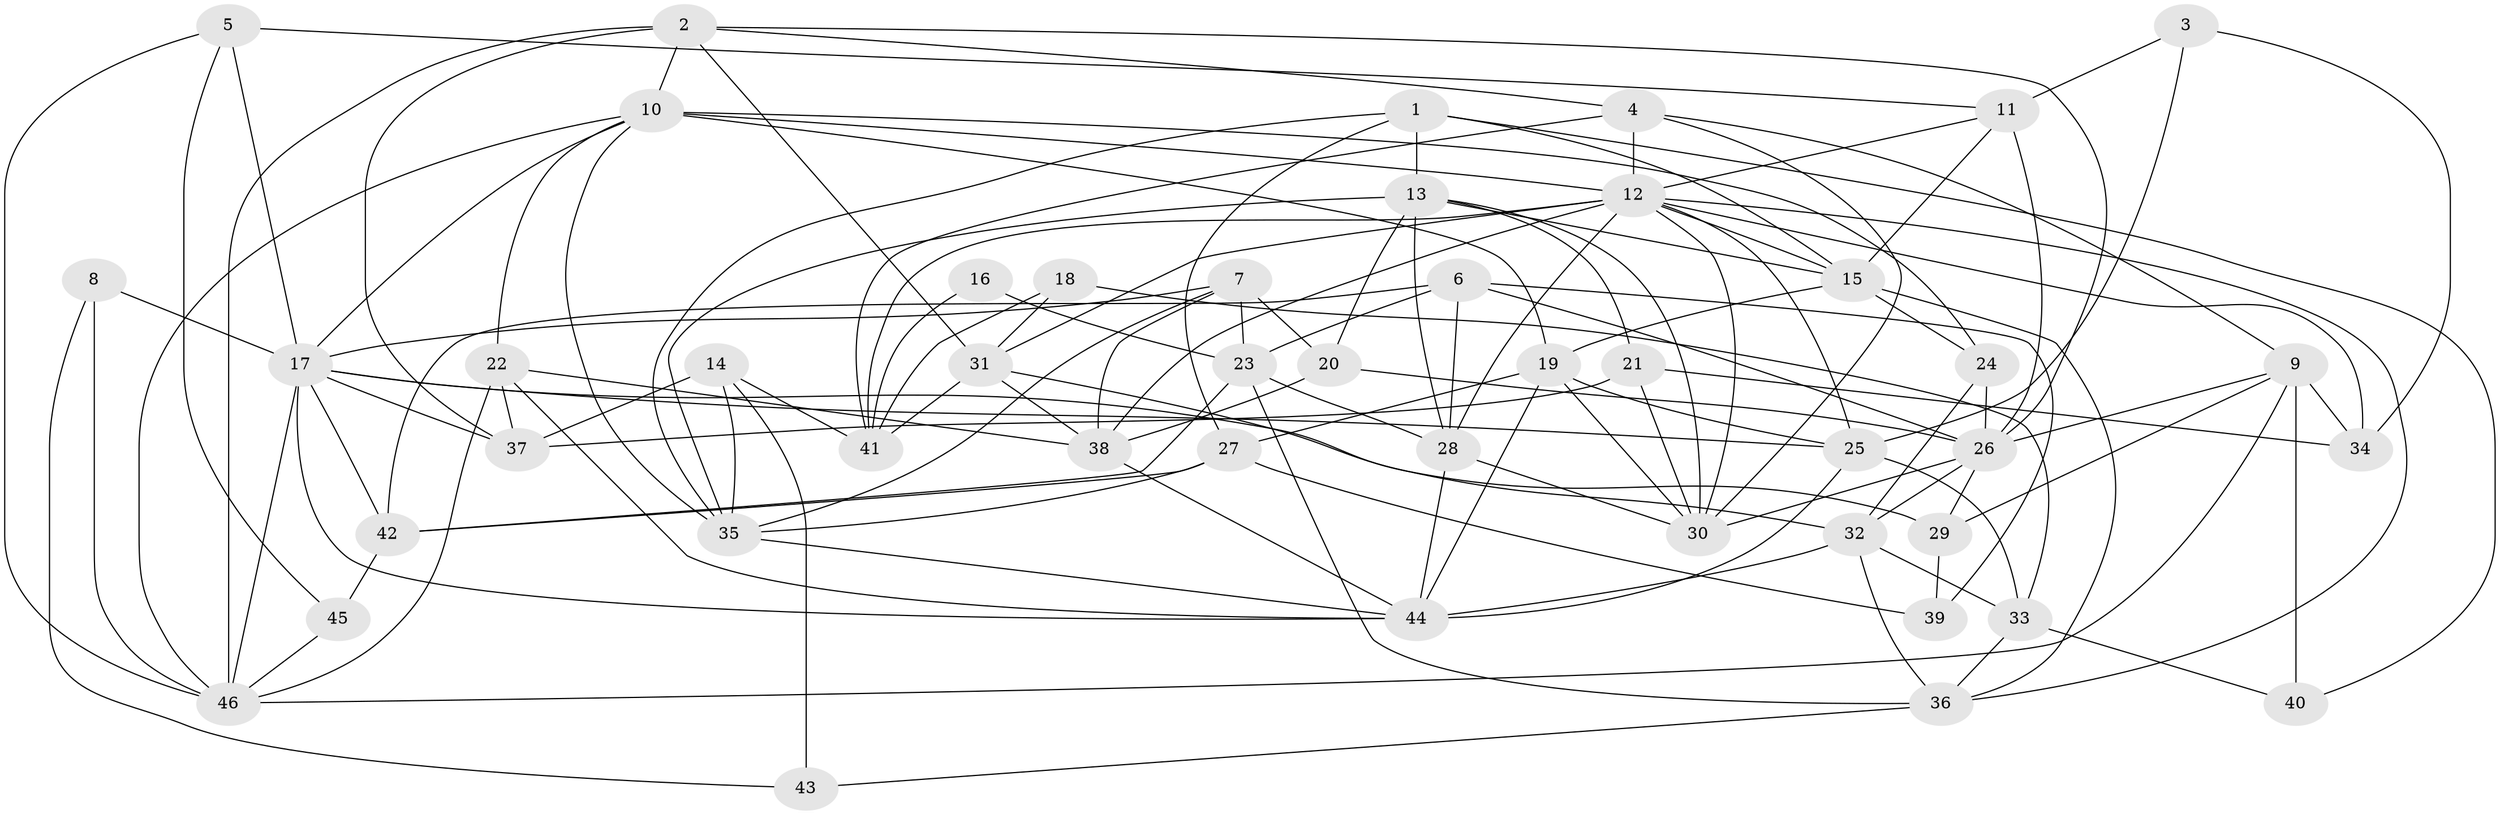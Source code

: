 // original degree distribution, {5: 0.15217391304347827, 4: 0.30434782608695654, 3: 0.2391304347826087, 6: 0.09782608695652174, 2: 0.15217391304347827, 8: 0.010869565217391304, 7: 0.03260869565217391, 9: 0.010869565217391304}
// Generated by graph-tools (version 1.1) at 2025/02/03/09/25 03:02:03]
// undirected, 46 vertices, 125 edges
graph export_dot {
graph [start="1"]
  node [color=gray90,style=filled];
  1;
  2;
  3;
  4;
  5;
  6;
  7;
  8;
  9;
  10;
  11;
  12;
  13;
  14;
  15;
  16;
  17;
  18;
  19;
  20;
  21;
  22;
  23;
  24;
  25;
  26;
  27;
  28;
  29;
  30;
  31;
  32;
  33;
  34;
  35;
  36;
  37;
  38;
  39;
  40;
  41;
  42;
  43;
  44;
  45;
  46;
  1 -- 13 [weight=1.0];
  1 -- 15 [weight=1.0];
  1 -- 27 [weight=1.0];
  1 -- 35 [weight=1.0];
  1 -- 40 [weight=1.0];
  2 -- 4 [weight=1.0];
  2 -- 10 [weight=1.0];
  2 -- 26 [weight=1.0];
  2 -- 31 [weight=1.0];
  2 -- 37 [weight=1.0];
  2 -- 46 [weight=1.0];
  3 -- 11 [weight=1.0];
  3 -- 25 [weight=2.0];
  3 -- 34 [weight=1.0];
  4 -- 9 [weight=1.0];
  4 -- 12 [weight=1.0];
  4 -- 30 [weight=1.0];
  4 -- 41 [weight=1.0];
  5 -- 11 [weight=1.0];
  5 -- 17 [weight=1.0];
  5 -- 45 [weight=1.0];
  5 -- 46 [weight=1.0];
  6 -- 23 [weight=1.0];
  6 -- 26 [weight=1.0];
  6 -- 28 [weight=1.0];
  6 -- 39 [weight=1.0];
  6 -- 42 [weight=1.0];
  7 -- 17 [weight=1.0];
  7 -- 20 [weight=1.0];
  7 -- 23 [weight=1.0];
  7 -- 35 [weight=1.0];
  7 -- 38 [weight=1.0];
  8 -- 17 [weight=1.0];
  8 -- 43 [weight=1.0];
  8 -- 46 [weight=1.0];
  9 -- 26 [weight=1.0];
  9 -- 29 [weight=1.0];
  9 -- 34 [weight=1.0];
  9 -- 40 [weight=1.0];
  9 -- 46 [weight=1.0];
  10 -- 12 [weight=2.0];
  10 -- 17 [weight=1.0];
  10 -- 19 [weight=1.0];
  10 -- 22 [weight=1.0];
  10 -- 24 [weight=1.0];
  10 -- 35 [weight=1.0];
  10 -- 46 [weight=1.0];
  11 -- 12 [weight=1.0];
  11 -- 15 [weight=2.0];
  11 -- 26 [weight=1.0];
  12 -- 15 [weight=1.0];
  12 -- 25 [weight=1.0];
  12 -- 28 [weight=1.0];
  12 -- 30 [weight=1.0];
  12 -- 31 [weight=1.0];
  12 -- 34 [weight=1.0];
  12 -- 36 [weight=1.0];
  12 -- 38 [weight=1.0];
  12 -- 41 [weight=1.0];
  13 -- 15 [weight=1.0];
  13 -- 20 [weight=1.0];
  13 -- 21 [weight=1.0];
  13 -- 28 [weight=1.0];
  13 -- 30 [weight=2.0];
  13 -- 35 [weight=2.0];
  14 -- 35 [weight=1.0];
  14 -- 37 [weight=1.0];
  14 -- 41 [weight=1.0];
  14 -- 43 [weight=1.0];
  15 -- 19 [weight=1.0];
  15 -- 24 [weight=1.0];
  15 -- 36 [weight=1.0];
  16 -- 23 [weight=3.0];
  16 -- 41 [weight=1.0];
  17 -- 25 [weight=1.0];
  17 -- 29 [weight=1.0];
  17 -- 37 [weight=1.0];
  17 -- 42 [weight=1.0];
  17 -- 44 [weight=1.0];
  17 -- 46 [weight=1.0];
  18 -- 31 [weight=1.0];
  18 -- 33 [weight=1.0];
  18 -- 41 [weight=1.0];
  19 -- 25 [weight=1.0];
  19 -- 27 [weight=2.0];
  19 -- 30 [weight=1.0];
  19 -- 44 [weight=1.0];
  20 -- 26 [weight=1.0];
  20 -- 38 [weight=1.0];
  21 -- 30 [weight=1.0];
  21 -- 34 [weight=1.0];
  21 -- 37 [weight=1.0];
  22 -- 37 [weight=1.0];
  22 -- 38 [weight=1.0];
  22 -- 44 [weight=1.0];
  22 -- 46 [weight=1.0];
  23 -- 28 [weight=2.0];
  23 -- 36 [weight=1.0];
  23 -- 42 [weight=1.0];
  24 -- 26 [weight=1.0];
  24 -- 32 [weight=1.0];
  25 -- 33 [weight=1.0];
  25 -- 44 [weight=1.0];
  26 -- 29 [weight=1.0];
  26 -- 30 [weight=1.0];
  26 -- 32 [weight=1.0];
  27 -- 35 [weight=1.0];
  27 -- 39 [weight=1.0];
  27 -- 42 [weight=1.0];
  28 -- 30 [weight=1.0];
  28 -- 44 [weight=1.0];
  29 -- 39 [weight=1.0];
  31 -- 32 [weight=1.0];
  31 -- 38 [weight=1.0];
  31 -- 41 [weight=1.0];
  32 -- 33 [weight=1.0];
  32 -- 36 [weight=1.0];
  32 -- 44 [weight=1.0];
  33 -- 36 [weight=1.0];
  33 -- 40 [weight=1.0];
  35 -- 44 [weight=1.0];
  36 -- 43 [weight=1.0];
  38 -- 44 [weight=1.0];
  42 -- 45 [weight=1.0];
  45 -- 46 [weight=1.0];
}
